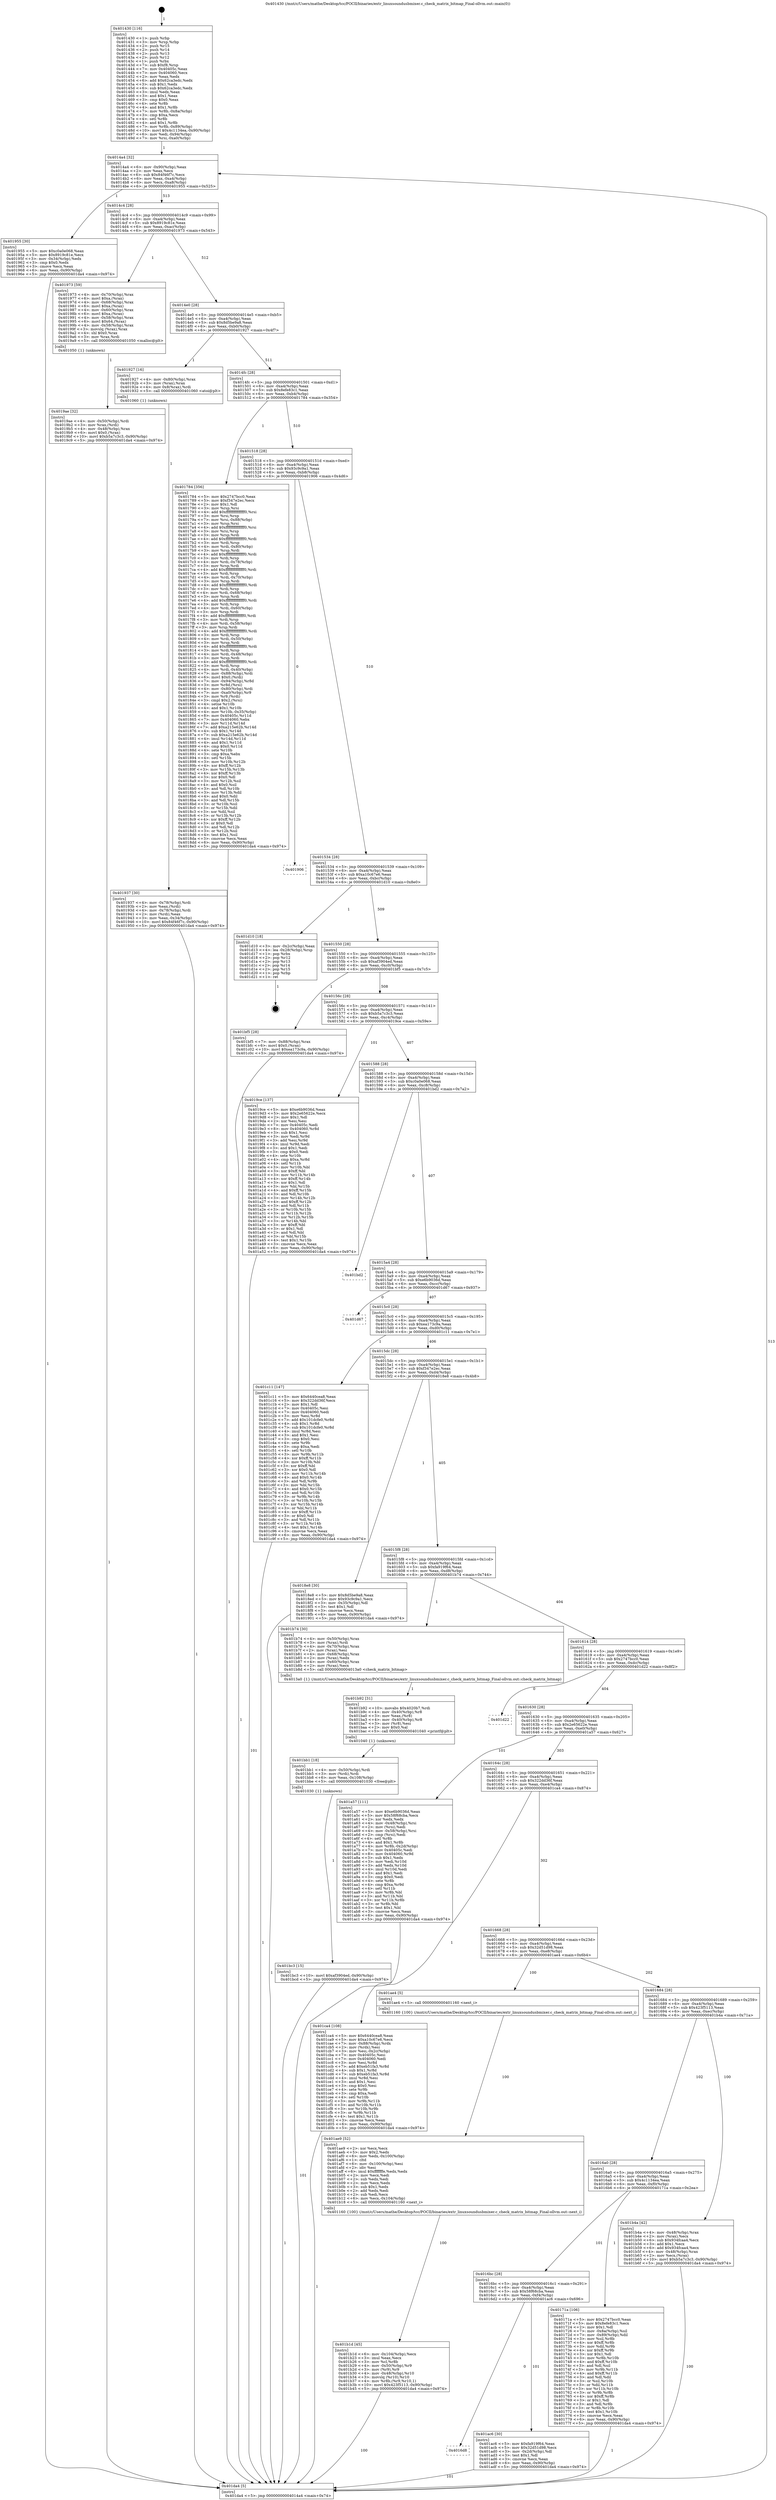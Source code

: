 digraph "0x401430" {
  label = "0x401430 (/mnt/c/Users/mathe/Desktop/tcc/POCII/binaries/extr_linuxsoundusbmixer.c_check_matrix_bitmap_Final-ollvm.out::main(0))"
  labelloc = "t"
  node[shape=record]

  Entry [label="",width=0.3,height=0.3,shape=circle,fillcolor=black,style=filled]
  "0x4014a4" [label="{
     0x4014a4 [32]\l
     | [instrs]\l
     &nbsp;&nbsp;0x4014a4 \<+6\>: mov -0x90(%rbp),%eax\l
     &nbsp;&nbsp;0x4014aa \<+2\>: mov %eax,%ecx\l
     &nbsp;&nbsp;0x4014ac \<+6\>: sub $0x84f46f7c,%ecx\l
     &nbsp;&nbsp;0x4014b2 \<+6\>: mov %eax,-0xa4(%rbp)\l
     &nbsp;&nbsp;0x4014b8 \<+6\>: mov %ecx,-0xa8(%rbp)\l
     &nbsp;&nbsp;0x4014be \<+6\>: je 0000000000401955 \<main+0x525\>\l
  }"]
  "0x401955" [label="{
     0x401955 [30]\l
     | [instrs]\l
     &nbsp;&nbsp;0x401955 \<+5\>: mov $0xc0a0e068,%eax\l
     &nbsp;&nbsp;0x40195a \<+5\>: mov $0x8919c81e,%ecx\l
     &nbsp;&nbsp;0x40195f \<+3\>: mov -0x34(%rbp),%edx\l
     &nbsp;&nbsp;0x401962 \<+3\>: cmp $0x0,%edx\l
     &nbsp;&nbsp;0x401965 \<+3\>: cmove %ecx,%eax\l
     &nbsp;&nbsp;0x401968 \<+6\>: mov %eax,-0x90(%rbp)\l
     &nbsp;&nbsp;0x40196e \<+5\>: jmp 0000000000401da4 \<main+0x974\>\l
  }"]
  "0x4014c4" [label="{
     0x4014c4 [28]\l
     | [instrs]\l
     &nbsp;&nbsp;0x4014c4 \<+5\>: jmp 00000000004014c9 \<main+0x99\>\l
     &nbsp;&nbsp;0x4014c9 \<+6\>: mov -0xa4(%rbp),%eax\l
     &nbsp;&nbsp;0x4014cf \<+5\>: sub $0x8919c81e,%eax\l
     &nbsp;&nbsp;0x4014d4 \<+6\>: mov %eax,-0xac(%rbp)\l
     &nbsp;&nbsp;0x4014da \<+6\>: je 0000000000401973 \<main+0x543\>\l
  }"]
  Exit [label="",width=0.3,height=0.3,shape=circle,fillcolor=black,style=filled,peripheries=2]
  "0x401973" [label="{
     0x401973 [59]\l
     | [instrs]\l
     &nbsp;&nbsp;0x401973 \<+4\>: mov -0x70(%rbp),%rax\l
     &nbsp;&nbsp;0x401977 \<+6\>: movl $0xa,(%rax)\l
     &nbsp;&nbsp;0x40197d \<+4\>: mov -0x68(%rbp),%rax\l
     &nbsp;&nbsp;0x401981 \<+6\>: movl $0xa,(%rax)\l
     &nbsp;&nbsp;0x401987 \<+4\>: mov -0x60(%rbp),%rax\l
     &nbsp;&nbsp;0x40198b \<+6\>: movl $0xa,(%rax)\l
     &nbsp;&nbsp;0x401991 \<+4\>: mov -0x58(%rbp),%rax\l
     &nbsp;&nbsp;0x401995 \<+6\>: movl $0x64,(%rax)\l
     &nbsp;&nbsp;0x40199b \<+4\>: mov -0x58(%rbp),%rax\l
     &nbsp;&nbsp;0x40199f \<+3\>: movslq (%rax),%rax\l
     &nbsp;&nbsp;0x4019a2 \<+4\>: shl $0x0,%rax\l
     &nbsp;&nbsp;0x4019a6 \<+3\>: mov %rax,%rdi\l
     &nbsp;&nbsp;0x4019a9 \<+5\>: call 0000000000401050 \<malloc@plt\>\l
     | [calls]\l
     &nbsp;&nbsp;0x401050 \{1\} (unknown)\l
  }"]
  "0x4014e0" [label="{
     0x4014e0 [28]\l
     | [instrs]\l
     &nbsp;&nbsp;0x4014e0 \<+5\>: jmp 00000000004014e5 \<main+0xb5\>\l
     &nbsp;&nbsp;0x4014e5 \<+6\>: mov -0xa4(%rbp),%eax\l
     &nbsp;&nbsp;0x4014eb \<+5\>: sub $0x8d5be9a8,%eax\l
     &nbsp;&nbsp;0x4014f0 \<+6\>: mov %eax,-0xb0(%rbp)\l
     &nbsp;&nbsp;0x4014f6 \<+6\>: je 0000000000401927 \<main+0x4f7\>\l
  }"]
  "0x401bc3" [label="{
     0x401bc3 [15]\l
     | [instrs]\l
     &nbsp;&nbsp;0x401bc3 \<+10\>: movl $0xaf3904ed,-0x90(%rbp)\l
     &nbsp;&nbsp;0x401bcd \<+5\>: jmp 0000000000401da4 \<main+0x974\>\l
  }"]
  "0x401927" [label="{
     0x401927 [16]\l
     | [instrs]\l
     &nbsp;&nbsp;0x401927 \<+4\>: mov -0x80(%rbp),%rax\l
     &nbsp;&nbsp;0x40192b \<+3\>: mov (%rax),%rax\l
     &nbsp;&nbsp;0x40192e \<+4\>: mov 0x8(%rax),%rdi\l
     &nbsp;&nbsp;0x401932 \<+5\>: call 0000000000401060 \<atoi@plt\>\l
     | [calls]\l
     &nbsp;&nbsp;0x401060 \{1\} (unknown)\l
  }"]
  "0x4014fc" [label="{
     0x4014fc [28]\l
     | [instrs]\l
     &nbsp;&nbsp;0x4014fc \<+5\>: jmp 0000000000401501 \<main+0xd1\>\l
     &nbsp;&nbsp;0x401501 \<+6\>: mov -0xa4(%rbp),%eax\l
     &nbsp;&nbsp;0x401507 \<+5\>: sub $0x8efe83c1,%eax\l
     &nbsp;&nbsp;0x40150c \<+6\>: mov %eax,-0xb4(%rbp)\l
     &nbsp;&nbsp;0x401512 \<+6\>: je 0000000000401784 \<main+0x354\>\l
  }"]
  "0x401bb1" [label="{
     0x401bb1 [18]\l
     | [instrs]\l
     &nbsp;&nbsp;0x401bb1 \<+4\>: mov -0x50(%rbp),%rdi\l
     &nbsp;&nbsp;0x401bb5 \<+3\>: mov (%rdi),%rdi\l
     &nbsp;&nbsp;0x401bb8 \<+6\>: mov %eax,-0x108(%rbp)\l
     &nbsp;&nbsp;0x401bbe \<+5\>: call 0000000000401030 \<free@plt\>\l
     | [calls]\l
     &nbsp;&nbsp;0x401030 \{1\} (unknown)\l
  }"]
  "0x401784" [label="{
     0x401784 [356]\l
     | [instrs]\l
     &nbsp;&nbsp;0x401784 \<+5\>: mov $0x2747bcc0,%eax\l
     &nbsp;&nbsp;0x401789 \<+5\>: mov $0xf347e2ec,%ecx\l
     &nbsp;&nbsp;0x40178e \<+2\>: mov $0x1,%dl\l
     &nbsp;&nbsp;0x401790 \<+3\>: mov %rsp,%rsi\l
     &nbsp;&nbsp;0x401793 \<+4\>: add $0xfffffffffffffff0,%rsi\l
     &nbsp;&nbsp;0x401797 \<+3\>: mov %rsi,%rsp\l
     &nbsp;&nbsp;0x40179a \<+7\>: mov %rsi,-0x88(%rbp)\l
     &nbsp;&nbsp;0x4017a1 \<+3\>: mov %rsp,%rsi\l
     &nbsp;&nbsp;0x4017a4 \<+4\>: add $0xfffffffffffffff0,%rsi\l
     &nbsp;&nbsp;0x4017a8 \<+3\>: mov %rsi,%rsp\l
     &nbsp;&nbsp;0x4017ab \<+3\>: mov %rsp,%rdi\l
     &nbsp;&nbsp;0x4017ae \<+4\>: add $0xfffffffffffffff0,%rdi\l
     &nbsp;&nbsp;0x4017b2 \<+3\>: mov %rdi,%rsp\l
     &nbsp;&nbsp;0x4017b5 \<+4\>: mov %rdi,-0x80(%rbp)\l
     &nbsp;&nbsp;0x4017b9 \<+3\>: mov %rsp,%rdi\l
     &nbsp;&nbsp;0x4017bc \<+4\>: add $0xfffffffffffffff0,%rdi\l
     &nbsp;&nbsp;0x4017c0 \<+3\>: mov %rdi,%rsp\l
     &nbsp;&nbsp;0x4017c3 \<+4\>: mov %rdi,-0x78(%rbp)\l
     &nbsp;&nbsp;0x4017c7 \<+3\>: mov %rsp,%rdi\l
     &nbsp;&nbsp;0x4017ca \<+4\>: add $0xfffffffffffffff0,%rdi\l
     &nbsp;&nbsp;0x4017ce \<+3\>: mov %rdi,%rsp\l
     &nbsp;&nbsp;0x4017d1 \<+4\>: mov %rdi,-0x70(%rbp)\l
     &nbsp;&nbsp;0x4017d5 \<+3\>: mov %rsp,%rdi\l
     &nbsp;&nbsp;0x4017d8 \<+4\>: add $0xfffffffffffffff0,%rdi\l
     &nbsp;&nbsp;0x4017dc \<+3\>: mov %rdi,%rsp\l
     &nbsp;&nbsp;0x4017df \<+4\>: mov %rdi,-0x68(%rbp)\l
     &nbsp;&nbsp;0x4017e3 \<+3\>: mov %rsp,%rdi\l
     &nbsp;&nbsp;0x4017e6 \<+4\>: add $0xfffffffffffffff0,%rdi\l
     &nbsp;&nbsp;0x4017ea \<+3\>: mov %rdi,%rsp\l
     &nbsp;&nbsp;0x4017ed \<+4\>: mov %rdi,-0x60(%rbp)\l
     &nbsp;&nbsp;0x4017f1 \<+3\>: mov %rsp,%rdi\l
     &nbsp;&nbsp;0x4017f4 \<+4\>: add $0xfffffffffffffff0,%rdi\l
     &nbsp;&nbsp;0x4017f8 \<+3\>: mov %rdi,%rsp\l
     &nbsp;&nbsp;0x4017fb \<+4\>: mov %rdi,-0x58(%rbp)\l
     &nbsp;&nbsp;0x4017ff \<+3\>: mov %rsp,%rdi\l
     &nbsp;&nbsp;0x401802 \<+4\>: add $0xfffffffffffffff0,%rdi\l
     &nbsp;&nbsp;0x401806 \<+3\>: mov %rdi,%rsp\l
     &nbsp;&nbsp;0x401809 \<+4\>: mov %rdi,-0x50(%rbp)\l
     &nbsp;&nbsp;0x40180d \<+3\>: mov %rsp,%rdi\l
     &nbsp;&nbsp;0x401810 \<+4\>: add $0xfffffffffffffff0,%rdi\l
     &nbsp;&nbsp;0x401814 \<+3\>: mov %rdi,%rsp\l
     &nbsp;&nbsp;0x401817 \<+4\>: mov %rdi,-0x48(%rbp)\l
     &nbsp;&nbsp;0x40181b \<+3\>: mov %rsp,%rdi\l
     &nbsp;&nbsp;0x40181e \<+4\>: add $0xfffffffffffffff0,%rdi\l
     &nbsp;&nbsp;0x401822 \<+3\>: mov %rdi,%rsp\l
     &nbsp;&nbsp;0x401825 \<+4\>: mov %rdi,-0x40(%rbp)\l
     &nbsp;&nbsp;0x401829 \<+7\>: mov -0x88(%rbp),%rdi\l
     &nbsp;&nbsp;0x401830 \<+6\>: movl $0x0,(%rdi)\l
     &nbsp;&nbsp;0x401836 \<+7\>: mov -0x94(%rbp),%r8d\l
     &nbsp;&nbsp;0x40183d \<+3\>: mov %r8d,(%rsi)\l
     &nbsp;&nbsp;0x401840 \<+4\>: mov -0x80(%rbp),%rdi\l
     &nbsp;&nbsp;0x401844 \<+7\>: mov -0xa0(%rbp),%r9\l
     &nbsp;&nbsp;0x40184b \<+3\>: mov %r9,(%rdi)\l
     &nbsp;&nbsp;0x40184e \<+3\>: cmpl $0x2,(%rsi)\l
     &nbsp;&nbsp;0x401851 \<+4\>: setne %r10b\l
     &nbsp;&nbsp;0x401855 \<+4\>: and $0x1,%r10b\l
     &nbsp;&nbsp;0x401859 \<+4\>: mov %r10b,-0x35(%rbp)\l
     &nbsp;&nbsp;0x40185d \<+8\>: mov 0x40405c,%r11d\l
     &nbsp;&nbsp;0x401865 \<+7\>: mov 0x404060,%ebx\l
     &nbsp;&nbsp;0x40186c \<+3\>: mov %r11d,%r14d\l
     &nbsp;&nbsp;0x40186f \<+7\>: add $0xa215e62b,%r14d\l
     &nbsp;&nbsp;0x401876 \<+4\>: sub $0x1,%r14d\l
     &nbsp;&nbsp;0x40187a \<+7\>: sub $0xa215e62b,%r14d\l
     &nbsp;&nbsp;0x401881 \<+4\>: imul %r14d,%r11d\l
     &nbsp;&nbsp;0x401885 \<+4\>: and $0x1,%r11d\l
     &nbsp;&nbsp;0x401889 \<+4\>: cmp $0x0,%r11d\l
     &nbsp;&nbsp;0x40188d \<+4\>: sete %r10b\l
     &nbsp;&nbsp;0x401891 \<+3\>: cmp $0xa,%ebx\l
     &nbsp;&nbsp;0x401894 \<+4\>: setl %r15b\l
     &nbsp;&nbsp;0x401898 \<+3\>: mov %r10b,%r12b\l
     &nbsp;&nbsp;0x40189b \<+4\>: xor $0xff,%r12b\l
     &nbsp;&nbsp;0x40189f \<+3\>: mov %r15b,%r13b\l
     &nbsp;&nbsp;0x4018a2 \<+4\>: xor $0xff,%r13b\l
     &nbsp;&nbsp;0x4018a6 \<+3\>: xor $0x0,%dl\l
     &nbsp;&nbsp;0x4018a9 \<+3\>: mov %r12b,%sil\l
     &nbsp;&nbsp;0x4018ac \<+4\>: and $0x0,%sil\l
     &nbsp;&nbsp;0x4018b0 \<+3\>: and %dl,%r10b\l
     &nbsp;&nbsp;0x4018b3 \<+3\>: mov %r13b,%dil\l
     &nbsp;&nbsp;0x4018b6 \<+4\>: and $0x0,%dil\l
     &nbsp;&nbsp;0x4018ba \<+3\>: and %dl,%r15b\l
     &nbsp;&nbsp;0x4018bd \<+3\>: or %r10b,%sil\l
     &nbsp;&nbsp;0x4018c0 \<+3\>: or %r15b,%dil\l
     &nbsp;&nbsp;0x4018c3 \<+3\>: xor %dil,%sil\l
     &nbsp;&nbsp;0x4018c6 \<+3\>: or %r13b,%r12b\l
     &nbsp;&nbsp;0x4018c9 \<+4\>: xor $0xff,%r12b\l
     &nbsp;&nbsp;0x4018cd \<+3\>: or $0x0,%dl\l
     &nbsp;&nbsp;0x4018d0 \<+3\>: and %dl,%r12b\l
     &nbsp;&nbsp;0x4018d3 \<+3\>: or %r12b,%sil\l
     &nbsp;&nbsp;0x4018d6 \<+4\>: test $0x1,%sil\l
     &nbsp;&nbsp;0x4018da \<+3\>: cmovne %ecx,%eax\l
     &nbsp;&nbsp;0x4018dd \<+6\>: mov %eax,-0x90(%rbp)\l
     &nbsp;&nbsp;0x4018e3 \<+5\>: jmp 0000000000401da4 \<main+0x974\>\l
  }"]
  "0x401518" [label="{
     0x401518 [28]\l
     | [instrs]\l
     &nbsp;&nbsp;0x401518 \<+5\>: jmp 000000000040151d \<main+0xed\>\l
     &nbsp;&nbsp;0x40151d \<+6\>: mov -0xa4(%rbp),%eax\l
     &nbsp;&nbsp;0x401523 \<+5\>: sub $0x93c9c9a1,%eax\l
     &nbsp;&nbsp;0x401528 \<+6\>: mov %eax,-0xb8(%rbp)\l
     &nbsp;&nbsp;0x40152e \<+6\>: je 0000000000401906 \<main+0x4d6\>\l
  }"]
  "0x401b92" [label="{
     0x401b92 [31]\l
     | [instrs]\l
     &nbsp;&nbsp;0x401b92 \<+10\>: movabs $0x4020b7,%rdi\l
     &nbsp;&nbsp;0x401b9c \<+4\>: mov -0x40(%rbp),%r8\l
     &nbsp;&nbsp;0x401ba0 \<+3\>: mov %eax,(%r8)\l
     &nbsp;&nbsp;0x401ba3 \<+4\>: mov -0x40(%rbp),%r8\l
     &nbsp;&nbsp;0x401ba7 \<+3\>: mov (%r8),%esi\l
     &nbsp;&nbsp;0x401baa \<+2\>: mov $0x0,%al\l
     &nbsp;&nbsp;0x401bac \<+5\>: call 0000000000401040 \<printf@plt\>\l
     | [calls]\l
     &nbsp;&nbsp;0x401040 \{1\} (unknown)\l
  }"]
  "0x401906" [label="{
     0x401906\l
  }", style=dashed]
  "0x401534" [label="{
     0x401534 [28]\l
     | [instrs]\l
     &nbsp;&nbsp;0x401534 \<+5\>: jmp 0000000000401539 \<main+0x109\>\l
     &nbsp;&nbsp;0x401539 \<+6\>: mov -0xa4(%rbp),%eax\l
     &nbsp;&nbsp;0x40153f \<+5\>: sub $0xa10c67e6,%eax\l
     &nbsp;&nbsp;0x401544 \<+6\>: mov %eax,-0xbc(%rbp)\l
     &nbsp;&nbsp;0x40154a \<+6\>: je 0000000000401d10 \<main+0x8e0\>\l
  }"]
  "0x401b1d" [label="{
     0x401b1d [45]\l
     | [instrs]\l
     &nbsp;&nbsp;0x401b1d \<+6\>: mov -0x104(%rbp),%ecx\l
     &nbsp;&nbsp;0x401b23 \<+3\>: imul %eax,%ecx\l
     &nbsp;&nbsp;0x401b26 \<+3\>: mov %cl,%r8b\l
     &nbsp;&nbsp;0x401b29 \<+4\>: mov -0x50(%rbp),%r9\l
     &nbsp;&nbsp;0x401b2d \<+3\>: mov (%r9),%r9\l
     &nbsp;&nbsp;0x401b30 \<+4\>: mov -0x48(%rbp),%r10\l
     &nbsp;&nbsp;0x401b34 \<+3\>: movslq (%r10),%r10\l
     &nbsp;&nbsp;0x401b37 \<+4\>: mov %r8b,(%r9,%r10,1)\l
     &nbsp;&nbsp;0x401b3b \<+10\>: movl $0x423f5113,-0x90(%rbp)\l
     &nbsp;&nbsp;0x401b45 \<+5\>: jmp 0000000000401da4 \<main+0x974\>\l
  }"]
  "0x401d10" [label="{
     0x401d10 [18]\l
     | [instrs]\l
     &nbsp;&nbsp;0x401d10 \<+3\>: mov -0x2c(%rbp),%eax\l
     &nbsp;&nbsp;0x401d13 \<+4\>: lea -0x28(%rbp),%rsp\l
     &nbsp;&nbsp;0x401d17 \<+1\>: pop %rbx\l
     &nbsp;&nbsp;0x401d18 \<+2\>: pop %r12\l
     &nbsp;&nbsp;0x401d1a \<+2\>: pop %r13\l
     &nbsp;&nbsp;0x401d1c \<+2\>: pop %r14\l
     &nbsp;&nbsp;0x401d1e \<+2\>: pop %r15\l
     &nbsp;&nbsp;0x401d20 \<+1\>: pop %rbp\l
     &nbsp;&nbsp;0x401d21 \<+1\>: ret\l
  }"]
  "0x401550" [label="{
     0x401550 [28]\l
     | [instrs]\l
     &nbsp;&nbsp;0x401550 \<+5\>: jmp 0000000000401555 \<main+0x125\>\l
     &nbsp;&nbsp;0x401555 \<+6\>: mov -0xa4(%rbp),%eax\l
     &nbsp;&nbsp;0x40155b \<+5\>: sub $0xaf3904ed,%eax\l
     &nbsp;&nbsp;0x401560 \<+6\>: mov %eax,-0xc0(%rbp)\l
     &nbsp;&nbsp;0x401566 \<+6\>: je 0000000000401bf5 \<main+0x7c5\>\l
  }"]
  "0x401ae9" [label="{
     0x401ae9 [52]\l
     | [instrs]\l
     &nbsp;&nbsp;0x401ae9 \<+2\>: xor %ecx,%ecx\l
     &nbsp;&nbsp;0x401aeb \<+5\>: mov $0x2,%edx\l
     &nbsp;&nbsp;0x401af0 \<+6\>: mov %edx,-0x100(%rbp)\l
     &nbsp;&nbsp;0x401af6 \<+1\>: cltd\l
     &nbsp;&nbsp;0x401af7 \<+6\>: mov -0x100(%rbp),%esi\l
     &nbsp;&nbsp;0x401afd \<+2\>: idiv %esi\l
     &nbsp;&nbsp;0x401aff \<+6\>: imul $0xfffffffe,%edx,%edx\l
     &nbsp;&nbsp;0x401b05 \<+2\>: mov %ecx,%edi\l
     &nbsp;&nbsp;0x401b07 \<+2\>: sub %edx,%edi\l
     &nbsp;&nbsp;0x401b09 \<+2\>: mov %ecx,%edx\l
     &nbsp;&nbsp;0x401b0b \<+3\>: sub $0x1,%edx\l
     &nbsp;&nbsp;0x401b0e \<+2\>: add %edx,%edi\l
     &nbsp;&nbsp;0x401b10 \<+2\>: sub %edi,%ecx\l
     &nbsp;&nbsp;0x401b12 \<+6\>: mov %ecx,-0x104(%rbp)\l
     &nbsp;&nbsp;0x401b18 \<+5\>: call 0000000000401160 \<next_i\>\l
     | [calls]\l
     &nbsp;&nbsp;0x401160 \{100\} (/mnt/c/Users/mathe/Desktop/tcc/POCII/binaries/extr_linuxsoundusbmixer.c_check_matrix_bitmap_Final-ollvm.out::next_i)\l
  }"]
  "0x401bf5" [label="{
     0x401bf5 [28]\l
     | [instrs]\l
     &nbsp;&nbsp;0x401bf5 \<+7\>: mov -0x88(%rbp),%rax\l
     &nbsp;&nbsp;0x401bfc \<+6\>: movl $0x0,(%rax)\l
     &nbsp;&nbsp;0x401c02 \<+10\>: movl $0xea173c9a,-0x90(%rbp)\l
     &nbsp;&nbsp;0x401c0c \<+5\>: jmp 0000000000401da4 \<main+0x974\>\l
  }"]
  "0x40156c" [label="{
     0x40156c [28]\l
     | [instrs]\l
     &nbsp;&nbsp;0x40156c \<+5\>: jmp 0000000000401571 \<main+0x141\>\l
     &nbsp;&nbsp;0x401571 \<+6\>: mov -0xa4(%rbp),%eax\l
     &nbsp;&nbsp;0x401577 \<+5\>: sub $0xb5a7c3c3,%eax\l
     &nbsp;&nbsp;0x40157c \<+6\>: mov %eax,-0xc4(%rbp)\l
     &nbsp;&nbsp;0x401582 \<+6\>: je 00000000004019ce \<main+0x59e\>\l
  }"]
  "0x4016d8" [label="{
     0x4016d8\l
  }", style=dashed]
  "0x4019ce" [label="{
     0x4019ce [137]\l
     | [instrs]\l
     &nbsp;&nbsp;0x4019ce \<+5\>: mov $0xe6b9036d,%eax\l
     &nbsp;&nbsp;0x4019d3 \<+5\>: mov $0x2e65622e,%ecx\l
     &nbsp;&nbsp;0x4019d8 \<+2\>: mov $0x1,%dl\l
     &nbsp;&nbsp;0x4019da \<+2\>: xor %esi,%esi\l
     &nbsp;&nbsp;0x4019dc \<+7\>: mov 0x40405c,%edi\l
     &nbsp;&nbsp;0x4019e3 \<+8\>: mov 0x404060,%r8d\l
     &nbsp;&nbsp;0x4019eb \<+3\>: sub $0x1,%esi\l
     &nbsp;&nbsp;0x4019ee \<+3\>: mov %edi,%r9d\l
     &nbsp;&nbsp;0x4019f1 \<+3\>: add %esi,%r9d\l
     &nbsp;&nbsp;0x4019f4 \<+4\>: imul %r9d,%edi\l
     &nbsp;&nbsp;0x4019f8 \<+3\>: and $0x1,%edi\l
     &nbsp;&nbsp;0x4019fb \<+3\>: cmp $0x0,%edi\l
     &nbsp;&nbsp;0x4019fe \<+4\>: sete %r10b\l
     &nbsp;&nbsp;0x401a02 \<+4\>: cmp $0xa,%r8d\l
     &nbsp;&nbsp;0x401a06 \<+4\>: setl %r11b\l
     &nbsp;&nbsp;0x401a0a \<+3\>: mov %r10b,%bl\l
     &nbsp;&nbsp;0x401a0d \<+3\>: xor $0xff,%bl\l
     &nbsp;&nbsp;0x401a10 \<+3\>: mov %r11b,%r14b\l
     &nbsp;&nbsp;0x401a13 \<+4\>: xor $0xff,%r14b\l
     &nbsp;&nbsp;0x401a17 \<+3\>: xor $0x1,%dl\l
     &nbsp;&nbsp;0x401a1a \<+3\>: mov %bl,%r15b\l
     &nbsp;&nbsp;0x401a1d \<+4\>: and $0xff,%r15b\l
     &nbsp;&nbsp;0x401a21 \<+3\>: and %dl,%r10b\l
     &nbsp;&nbsp;0x401a24 \<+3\>: mov %r14b,%r12b\l
     &nbsp;&nbsp;0x401a27 \<+4\>: and $0xff,%r12b\l
     &nbsp;&nbsp;0x401a2b \<+3\>: and %dl,%r11b\l
     &nbsp;&nbsp;0x401a2e \<+3\>: or %r10b,%r15b\l
     &nbsp;&nbsp;0x401a31 \<+3\>: or %r11b,%r12b\l
     &nbsp;&nbsp;0x401a34 \<+3\>: xor %r12b,%r15b\l
     &nbsp;&nbsp;0x401a37 \<+3\>: or %r14b,%bl\l
     &nbsp;&nbsp;0x401a3a \<+3\>: xor $0xff,%bl\l
     &nbsp;&nbsp;0x401a3d \<+3\>: or $0x1,%dl\l
     &nbsp;&nbsp;0x401a40 \<+2\>: and %dl,%bl\l
     &nbsp;&nbsp;0x401a42 \<+3\>: or %bl,%r15b\l
     &nbsp;&nbsp;0x401a45 \<+4\>: test $0x1,%r15b\l
     &nbsp;&nbsp;0x401a49 \<+3\>: cmovne %ecx,%eax\l
     &nbsp;&nbsp;0x401a4c \<+6\>: mov %eax,-0x90(%rbp)\l
     &nbsp;&nbsp;0x401a52 \<+5\>: jmp 0000000000401da4 \<main+0x974\>\l
  }"]
  "0x401588" [label="{
     0x401588 [28]\l
     | [instrs]\l
     &nbsp;&nbsp;0x401588 \<+5\>: jmp 000000000040158d \<main+0x15d\>\l
     &nbsp;&nbsp;0x40158d \<+6\>: mov -0xa4(%rbp),%eax\l
     &nbsp;&nbsp;0x401593 \<+5\>: sub $0xc0a0e068,%eax\l
     &nbsp;&nbsp;0x401598 \<+6\>: mov %eax,-0xc8(%rbp)\l
     &nbsp;&nbsp;0x40159e \<+6\>: je 0000000000401bd2 \<main+0x7a2\>\l
  }"]
  "0x401ac6" [label="{
     0x401ac6 [30]\l
     | [instrs]\l
     &nbsp;&nbsp;0x401ac6 \<+5\>: mov $0xfa919f64,%eax\l
     &nbsp;&nbsp;0x401acb \<+5\>: mov $0x32d51d98,%ecx\l
     &nbsp;&nbsp;0x401ad0 \<+3\>: mov -0x2d(%rbp),%dl\l
     &nbsp;&nbsp;0x401ad3 \<+3\>: test $0x1,%dl\l
     &nbsp;&nbsp;0x401ad6 \<+3\>: cmovne %ecx,%eax\l
     &nbsp;&nbsp;0x401ad9 \<+6\>: mov %eax,-0x90(%rbp)\l
     &nbsp;&nbsp;0x401adf \<+5\>: jmp 0000000000401da4 \<main+0x974\>\l
  }"]
  "0x401bd2" [label="{
     0x401bd2\l
  }", style=dashed]
  "0x4015a4" [label="{
     0x4015a4 [28]\l
     | [instrs]\l
     &nbsp;&nbsp;0x4015a4 \<+5\>: jmp 00000000004015a9 \<main+0x179\>\l
     &nbsp;&nbsp;0x4015a9 \<+6\>: mov -0xa4(%rbp),%eax\l
     &nbsp;&nbsp;0x4015af \<+5\>: sub $0xe6b9036d,%eax\l
     &nbsp;&nbsp;0x4015b4 \<+6\>: mov %eax,-0xcc(%rbp)\l
     &nbsp;&nbsp;0x4015ba \<+6\>: je 0000000000401d67 \<main+0x937\>\l
  }"]
  "0x4019ae" [label="{
     0x4019ae [32]\l
     | [instrs]\l
     &nbsp;&nbsp;0x4019ae \<+4\>: mov -0x50(%rbp),%rdi\l
     &nbsp;&nbsp;0x4019b2 \<+3\>: mov %rax,(%rdi)\l
     &nbsp;&nbsp;0x4019b5 \<+4\>: mov -0x48(%rbp),%rax\l
     &nbsp;&nbsp;0x4019b9 \<+6\>: movl $0x0,(%rax)\l
     &nbsp;&nbsp;0x4019bf \<+10\>: movl $0xb5a7c3c3,-0x90(%rbp)\l
     &nbsp;&nbsp;0x4019c9 \<+5\>: jmp 0000000000401da4 \<main+0x974\>\l
  }"]
  "0x401d67" [label="{
     0x401d67\l
  }", style=dashed]
  "0x4015c0" [label="{
     0x4015c0 [28]\l
     | [instrs]\l
     &nbsp;&nbsp;0x4015c0 \<+5\>: jmp 00000000004015c5 \<main+0x195\>\l
     &nbsp;&nbsp;0x4015c5 \<+6\>: mov -0xa4(%rbp),%eax\l
     &nbsp;&nbsp;0x4015cb \<+5\>: sub $0xea173c9a,%eax\l
     &nbsp;&nbsp;0x4015d0 \<+6\>: mov %eax,-0xd0(%rbp)\l
     &nbsp;&nbsp;0x4015d6 \<+6\>: je 0000000000401c11 \<main+0x7e1\>\l
  }"]
  "0x401937" [label="{
     0x401937 [30]\l
     | [instrs]\l
     &nbsp;&nbsp;0x401937 \<+4\>: mov -0x78(%rbp),%rdi\l
     &nbsp;&nbsp;0x40193b \<+2\>: mov %eax,(%rdi)\l
     &nbsp;&nbsp;0x40193d \<+4\>: mov -0x78(%rbp),%rdi\l
     &nbsp;&nbsp;0x401941 \<+2\>: mov (%rdi),%eax\l
     &nbsp;&nbsp;0x401943 \<+3\>: mov %eax,-0x34(%rbp)\l
     &nbsp;&nbsp;0x401946 \<+10\>: movl $0x84f46f7c,-0x90(%rbp)\l
     &nbsp;&nbsp;0x401950 \<+5\>: jmp 0000000000401da4 \<main+0x974\>\l
  }"]
  "0x401c11" [label="{
     0x401c11 [147]\l
     | [instrs]\l
     &nbsp;&nbsp;0x401c11 \<+5\>: mov $0x6440cea8,%eax\l
     &nbsp;&nbsp;0x401c16 \<+5\>: mov $0x322dd36f,%ecx\l
     &nbsp;&nbsp;0x401c1b \<+2\>: mov $0x1,%dl\l
     &nbsp;&nbsp;0x401c1d \<+7\>: mov 0x40405c,%esi\l
     &nbsp;&nbsp;0x401c24 \<+7\>: mov 0x404060,%edi\l
     &nbsp;&nbsp;0x401c2b \<+3\>: mov %esi,%r8d\l
     &nbsp;&nbsp;0x401c2e \<+7\>: add $0x101dcfe0,%r8d\l
     &nbsp;&nbsp;0x401c35 \<+4\>: sub $0x1,%r8d\l
     &nbsp;&nbsp;0x401c39 \<+7\>: sub $0x101dcfe0,%r8d\l
     &nbsp;&nbsp;0x401c40 \<+4\>: imul %r8d,%esi\l
     &nbsp;&nbsp;0x401c44 \<+3\>: and $0x1,%esi\l
     &nbsp;&nbsp;0x401c47 \<+3\>: cmp $0x0,%esi\l
     &nbsp;&nbsp;0x401c4a \<+4\>: sete %r9b\l
     &nbsp;&nbsp;0x401c4e \<+3\>: cmp $0xa,%edi\l
     &nbsp;&nbsp;0x401c51 \<+4\>: setl %r10b\l
     &nbsp;&nbsp;0x401c55 \<+3\>: mov %r9b,%r11b\l
     &nbsp;&nbsp;0x401c58 \<+4\>: xor $0xff,%r11b\l
     &nbsp;&nbsp;0x401c5c \<+3\>: mov %r10b,%bl\l
     &nbsp;&nbsp;0x401c5f \<+3\>: xor $0xff,%bl\l
     &nbsp;&nbsp;0x401c62 \<+3\>: xor $0x0,%dl\l
     &nbsp;&nbsp;0x401c65 \<+3\>: mov %r11b,%r14b\l
     &nbsp;&nbsp;0x401c68 \<+4\>: and $0x0,%r14b\l
     &nbsp;&nbsp;0x401c6c \<+3\>: and %dl,%r9b\l
     &nbsp;&nbsp;0x401c6f \<+3\>: mov %bl,%r15b\l
     &nbsp;&nbsp;0x401c72 \<+4\>: and $0x0,%r15b\l
     &nbsp;&nbsp;0x401c76 \<+3\>: and %dl,%r10b\l
     &nbsp;&nbsp;0x401c79 \<+3\>: or %r9b,%r14b\l
     &nbsp;&nbsp;0x401c7c \<+3\>: or %r10b,%r15b\l
     &nbsp;&nbsp;0x401c7f \<+3\>: xor %r15b,%r14b\l
     &nbsp;&nbsp;0x401c82 \<+3\>: or %bl,%r11b\l
     &nbsp;&nbsp;0x401c85 \<+4\>: xor $0xff,%r11b\l
     &nbsp;&nbsp;0x401c89 \<+3\>: or $0x0,%dl\l
     &nbsp;&nbsp;0x401c8c \<+3\>: and %dl,%r11b\l
     &nbsp;&nbsp;0x401c8f \<+3\>: or %r11b,%r14b\l
     &nbsp;&nbsp;0x401c92 \<+4\>: test $0x1,%r14b\l
     &nbsp;&nbsp;0x401c96 \<+3\>: cmovne %ecx,%eax\l
     &nbsp;&nbsp;0x401c99 \<+6\>: mov %eax,-0x90(%rbp)\l
     &nbsp;&nbsp;0x401c9f \<+5\>: jmp 0000000000401da4 \<main+0x974\>\l
  }"]
  "0x4015dc" [label="{
     0x4015dc [28]\l
     | [instrs]\l
     &nbsp;&nbsp;0x4015dc \<+5\>: jmp 00000000004015e1 \<main+0x1b1\>\l
     &nbsp;&nbsp;0x4015e1 \<+6\>: mov -0xa4(%rbp),%eax\l
     &nbsp;&nbsp;0x4015e7 \<+5\>: sub $0xf347e2ec,%eax\l
     &nbsp;&nbsp;0x4015ec \<+6\>: mov %eax,-0xd4(%rbp)\l
     &nbsp;&nbsp;0x4015f2 \<+6\>: je 00000000004018e8 \<main+0x4b8\>\l
  }"]
  "0x401430" [label="{
     0x401430 [116]\l
     | [instrs]\l
     &nbsp;&nbsp;0x401430 \<+1\>: push %rbp\l
     &nbsp;&nbsp;0x401431 \<+3\>: mov %rsp,%rbp\l
     &nbsp;&nbsp;0x401434 \<+2\>: push %r15\l
     &nbsp;&nbsp;0x401436 \<+2\>: push %r14\l
     &nbsp;&nbsp;0x401438 \<+2\>: push %r13\l
     &nbsp;&nbsp;0x40143a \<+2\>: push %r12\l
     &nbsp;&nbsp;0x40143c \<+1\>: push %rbx\l
     &nbsp;&nbsp;0x40143d \<+7\>: sub $0xf8,%rsp\l
     &nbsp;&nbsp;0x401444 \<+7\>: mov 0x40405c,%eax\l
     &nbsp;&nbsp;0x40144b \<+7\>: mov 0x404060,%ecx\l
     &nbsp;&nbsp;0x401452 \<+2\>: mov %eax,%edx\l
     &nbsp;&nbsp;0x401454 \<+6\>: add $0x62ca3edc,%edx\l
     &nbsp;&nbsp;0x40145a \<+3\>: sub $0x1,%edx\l
     &nbsp;&nbsp;0x40145d \<+6\>: sub $0x62ca3edc,%edx\l
     &nbsp;&nbsp;0x401463 \<+3\>: imul %edx,%eax\l
     &nbsp;&nbsp;0x401466 \<+3\>: and $0x1,%eax\l
     &nbsp;&nbsp;0x401469 \<+3\>: cmp $0x0,%eax\l
     &nbsp;&nbsp;0x40146c \<+4\>: sete %r8b\l
     &nbsp;&nbsp;0x401470 \<+4\>: and $0x1,%r8b\l
     &nbsp;&nbsp;0x401474 \<+7\>: mov %r8b,-0x8a(%rbp)\l
     &nbsp;&nbsp;0x40147b \<+3\>: cmp $0xa,%ecx\l
     &nbsp;&nbsp;0x40147e \<+4\>: setl %r8b\l
     &nbsp;&nbsp;0x401482 \<+4\>: and $0x1,%r8b\l
     &nbsp;&nbsp;0x401486 \<+7\>: mov %r8b,-0x89(%rbp)\l
     &nbsp;&nbsp;0x40148d \<+10\>: movl $0x4c1134ea,-0x90(%rbp)\l
     &nbsp;&nbsp;0x401497 \<+6\>: mov %edi,-0x94(%rbp)\l
     &nbsp;&nbsp;0x40149d \<+7\>: mov %rsi,-0xa0(%rbp)\l
  }"]
  "0x4018e8" [label="{
     0x4018e8 [30]\l
     | [instrs]\l
     &nbsp;&nbsp;0x4018e8 \<+5\>: mov $0x8d5be9a8,%eax\l
     &nbsp;&nbsp;0x4018ed \<+5\>: mov $0x93c9c9a1,%ecx\l
     &nbsp;&nbsp;0x4018f2 \<+3\>: mov -0x35(%rbp),%dl\l
     &nbsp;&nbsp;0x4018f5 \<+3\>: test $0x1,%dl\l
     &nbsp;&nbsp;0x4018f8 \<+3\>: cmovne %ecx,%eax\l
     &nbsp;&nbsp;0x4018fb \<+6\>: mov %eax,-0x90(%rbp)\l
     &nbsp;&nbsp;0x401901 \<+5\>: jmp 0000000000401da4 \<main+0x974\>\l
  }"]
  "0x4015f8" [label="{
     0x4015f8 [28]\l
     | [instrs]\l
     &nbsp;&nbsp;0x4015f8 \<+5\>: jmp 00000000004015fd \<main+0x1cd\>\l
     &nbsp;&nbsp;0x4015fd \<+6\>: mov -0xa4(%rbp),%eax\l
     &nbsp;&nbsp;0x401603 \<+5\>: sub $0xfa919f64,%eax\l
     &nbsp;&nbsp;0x401608 \<+6\>: mov %eax,-0xd8(%rbp)\l
     &nbsp;&nbsp;0x40160e \<+6\>: je 0000000000401b74 \<main+0x744\>\l
  }"]
  "0x401da4" [label="{
     0x401da4 [5]\l
     | [instrs]\l
     &nbsp;&nbsp;0x401da4 \<+5\>: jmp 00000000004014a4 \<main+0x74\>\l
  }"]
  "0x401b74" [label="{
     0x401b74 [30]\l
     | [instrs]\l
     &nbsp;&nbsp;0x401b74 \<+4\>: mov -0x50(%rbp),%rax\l
     &nbsp;&nbsp;0x401b78 \<+3\>: mov (%rax),%rdi\l
     &nbsp;&nbsp;0x401b7b \<+4\>: mov -0x70(%rbp),%rax\l
     &nbsp;&nbsp;0x401b7f \<+2\>: mov (%rax),%esi\l
     &nbsp;&nbsp;0x401b81 \<+4\>: mov -0x68(%rbp),%rax\l
     &nbsp;&nbsp;0x401b85 \<+2\>: mov (%rax),%edx\l
     &nbsp;&nbsp;0x401b87 \<+4\>: mov -0x60(%rbp),%rax\l
     &nbsp;&nbsp;0x401b8b \<+2\>: mov (%rax),%ecx\l
     &nbsp;&nbsp;0x401b8d \<+5\>: call 00000000004013a0 \<check_matrix_bitmap\>\l
     | [calls]\l
     &nbsp;&nbsp;0x4013a0 \{1\} (/mnt/c/Users/mathe/Desktop/tcc/POCII/binaries/extr_linuxsoundusbmixer.c_check_matrix_bitmap_Final-ollvm.out::check_matrix_bitmap)\l
  }"]
  "0x401614" [label="{
     0x401614 [28]\l
     | [instrs]\l
     &nbsp;&nbsp;0x401614 \<+5\>: jmp 0000000000401619 \<main+0x1e9\>\l
     &nbsp;&nbsp;0x401619 \<+6\>: mov -0xa4(%rbp),%eax\l
     &nbsp;&nbsp;0x40161f \<+5\>: sub $0x2747bcc0,%eax\l
     &nbsp;&nbsp;0x401624 \<+6\>: mov %eax,-0xdc(%rbp)\l
     &nbsp;&nbsp;0x40162a \<+6\>: je 0000000000401d22 \<main+0x8f2\>\l
  }"]
  "0x4016bc" [label="{
     0x4016bc [28]\l
     | [instrs]\l
     &nbsp;&nbsp;0x4016bc \<+5\>: jmp 00000000004016c1 \<main+0x291\>\l
     &nbsp;&nbsp;0x4016c1 \<+6\>: mov -0xa4(%rbp),%eax\l
     &nbsp;&nbsp;0x4016c7 \<+5\>: sub $0x58f68cba,%eax\l
     &nbsp;&nbsp;0x4016cc \<+6\>: mov %eax,-0xf4(%rbp)\l
     &nbsp;&nbsp;0x4016d2 \<+6\>: je 0000000000401ac6 \<main+0x696\>\l
  }"]
  "0x401d22" [label="{
     0x401d22\l
  }", style=dashed]
  "0x401630" [label="{
     0x401630 [28]\l
     | [instrs]\l
     &nbsp;&nbsp;0x401630 \<+5\>: jmp 0000000000401635 \<main+0x205\>\l
     &nbsp;&nbsp;0x401635 \<+6\>: mov -0xa4(%rbp),%eax\l
     &nbsp;&nbsp;0x40163b \<+5\>: sub $0x2e65622e,%eax\l
     &nbsp;&nbsp;0x401640 \<+6\>: mov %eax,-0xe0(%rbp)\l
     &nbsp;&nbsp;0x401646 \<+6\>: je 0000000000401a57 \<main+0x627\>\l
  }"]
  "0x40171a" [label="{
     0x40171a [106]\l
     | [instrs]\l
     &nbsp;&nbsp;0x40171a \<+5\>: mov $0x2747bcc0,%eax\l
     &nbsp;&nbsp;0x40171f \<+5\>: mov $0x8efe83c1,%ecx\l
     &nbsp;&nbsp;0x401724 \<+2\>: mov $0x1,%dl\l
     &nbsp;&nbsp;0x401726 \<+7\>: mov -0x8a(%rbp),%sil\l
     &nbsp;&nbsp;0x40172d \<+7\>: mov -0x89(%rbp),%dil\l
     &nbsp;&nbsp;0x401734 \<+3\>: mov %sil,%r8b\l
     &nbsp;&nbsp;0x401737 \<+4\>: xor $0xff,%r8b\l
     &nbsp;&nbsp;0x40173b \<+3\>: mov %dil,%r9b\l
     &nbsp;&nbsp;0x40173e \<+4\>: xor $0xff,%r9b\l
     &nbsp;&nbsp;0x401742 \<+3\>: xor $0x1,%dl\l
     &nbsp;&nbsp;0x401745 \<+3\>: mov %r8b,%r10b\l
     &nbsp;&nbsp;0x401748 \<+4\>: and $0xff,%r10b\l
     &nbsp;&nbsp;0x40174c \<+3\>: and %dl,%sil\l
     &nbsp;&nbsp;0x40174f \<+3\>: mov %r9b,%r11b\l
     &nbsp;&nbsp;0x401752 \<+4\>: and $0xff,%r11b\l
     &nbsp;&nbsp;0x401756 \<+3\>: and %dl,%dil\l
     &nbsp;&nbsp;0x401759 \<+3\>: or %sil,%r10b\l
     &nbsp;&nbsp;0x40175c \<+3\>: or %dil,%r11b\l
     &nbsp;&nbsp;0x40175f \<+3\>: xor %r11b,%r10b\l
     &nbsp;&nbsp;0x401762 \<+3\>: or %r9b,%r8b\l
     &nbsp;&nbsp;0x401765 \<+4\>: xor $0xff,%r8b\l
     &nbsp;&nbsp;0x401769 \<+3\>: or $0x1,%dl\l
     &nbsp;&nbsp;0x40176c \<+3\>: and %dl,%r8b\l
     &nbsp;&nbsp;0x40176f \<+3\>: or %r8b,%r10b\l
     &nbsp;&nbsp;0x401772 \<+4\>: test $0x1,%r10b\l
     &nbsp;&nbsp;0x401776 \<+3\>: cmovne %ecx,%eax\l
     &nbsp;&nbsp;0x401779 \<+6\>: mov %eax,-0x90(%rbp)\l
     &nbsp;&nbsp;0x40177f \<+5\>: jmp 0000000000401da4 \<main+0x974\>\l
  }"]
  "0x401a57" [label="{
     0x401a57 [111]\l
     | [instrs]\l
     &nbsp;&nbsp;0x401a57 \<+5\>: mov $0xe6b9036d,%eax\l
     &nbsp;&nbsp;0x401a5c \<+5\>: mov $0x58f68cba,%ecx\l
     &nbsp;&nbsp;0x401a61 \<+2\>: xor %edx,%edx\l
     &nbsp;&nbsp;0x401a63 \<+4\>: mov -0x48(%rbp),%rsi\l
     &nbsp;&nbsp;0x401a67 \<+2\>: mov (%rsi),%edi\l
     &nbsp;&nbsp;0x401a69 \<+4\>: mov -0x58(%rbp),%rsi\l
     &nbsp;&nbsp;0x401a6d \<+2\>: cmp (%rsi),%edi\l
     &nbsp;&nbsp;0x401a6f \<+4\>: setl %r8b\l
     &nbsp;&nbsp;0x401a73 \<+4\>: and $0x1,%r8b\l
     &nbsp;&nbsp;0x401a77 \<+4\>: mov %r8b,-0x2d(%rbp)\l
     &nbsp;&nbsp;0x401a7b \<+7\>: mov 0x40405c,%edi\l
     &nbsp;&nbsp;0x401a82 \<+8\>: mov 0x404060,%r9d\l
     &nbsp;&nbsp;0x401a8a \<+3\>: sub $0x1,%edx\l
     &nbsp;&nbsp;0x401a8d \<+3\>: mov %edi,%r10d\l
     &nbsp;&nbsp;0x401a90 \<+3\>: add %edx,%r10d\l
     &nbsp;&nbsp;0x401a93 \<+4\>: imul %r10d,%edi\l
     &nbsp;&nbsp;0x401a97 \<+3\>: and $0x1,%edi\l
     &nbsp;&nbsp;0x401a9a \<+3\>: cmp $0x0,%edi\l
     &nbsp;&nbsp;0x401a9d \<+4\>: sete %r8b\l
     &nbsp;&nbsp;0x401aa1 \<+4\>: cmp $0xa,%r9d\l
     &nbsp;&nbsp;0x401aa5 \<+4\>: setl %r11b\l
     &nbsp;&nbsp;0x401aa9 \<+3\>: mov %r8b,%bl\l
     &nbsp;&nbsp;0x401aac \<+3\>: and %r11b,%bl\l
     &nbsp;&nbsp;0x401aaf \<+3\>: xor %r11b,%r8b\l
     &nbsp;&nbsp;0x401ab2 \<+3\>: or %r8b,%bl\l
     &nbsp;&nbsp;0x401ab5 \<+3\>: test $0x1,%bl\l
     &nbsp;&nbsp;0x401ab8 \<+3\>: cmovne %ecx,%eax\l
     &nbsp;&nbsp;0x401abb \<+6\>: mov %eax,-0x90(%rbp)\l
     &nbsp;&nbsp;0x401ac1 \<+5\>: jmp 0000000000401da4 \<main+0x974\>\l
  }"]
  "0x40164c" [label="{
     0x40164c [28]\l
     | [instrs]\l
     &nbsp;&nbsp;0x40164c \<+5\>: jmp 0000000000401651 \<main+0x221\>\l
     &nbsp;&nbsp;0x401651 \<+6\>: mov -0xa4(%rbp),%eax\l
     &nbsp;&nbsp;0x401657 \<+5\>: sub $0x322dd36f,%eax\l
     &nbsp;&nbsp;0x40165c \<+6\>: mov %eax,-0xe4(%rbp)\l
     &nbsp;&nbsp;0x401662 \<+6\>: je 0000000000401ca4 \<main+0x874\>\l
  }"]
  "0x4016a0" [label="{
     0x4016a0 [28]\l
     | [instrs]\l
     &nbsp;&nbsp;0x4016a0 \<+5\>: jmp 00000000004016a5 \<main+0x275\>\l
     &nbsp;&nbsp;0x4016a5 \<+6\>: mov -0xa4(%rbp),%eax\l
     &nbsp;&nbsp;0x4016ab \<+5\>: sub $0x4c1134ea,%eax\l
     &nbsp;&nbsp;0x4016b0 \<+6\>: mov %eax,-0xf0(%rbp)\l
     &nbsp;&nbsp;0x4016b6 \<+6\>: je 000000000040171a \<main+0x2ea\>\l
  }"]
  "0x401ca4" [label="{
     0x401ca4 [108]\l
     | [instrs]\l
     &nbsp;&nbsp;0x401ca4 \<+5\>: mov $0x6440cea8,%eax\l
     &nbsp;&nbsp;0x401ca9 \<+5\>: mov $0xa10c67e6,%ecx\l
     &nbsp;&nbsp;0x401cae \<+7\>: mov -0x88(%rbp),%rdx\l
     &nbsp;&nbsp;0x401cb5 \<+2\>: mov (%rdx),%esi\l
     &nbsp;&nbsp;0x401cb7 \<+3\>: mov %esi,-0x2c(%rbp)\l
     &nbsp;&nbsp;0x401cba \<+7\>: mov 0x40405c,%esi\l
     &nbsp;&nbsp;0x401cc1 \<+7\>: mov 0x404060,%edi\l
     &nbsp;&nbsp;0x401cc8 \<+3\>: mov %esi,%r8d\l
     &nbsp;&nbsp;0x401ccb \<+7\>: add $0xeb51fa3,%r8d\l
     &nbsp;&nbsp;0x401cd2 \<+4\>: sub $0x1,%r8d\l
     &nbsp;&nbsp;0x401cd6 \<+7\>: sub $0xeb51fa3,%r8d\l
     &nbsp;&nbsp;0x401cdd \<+4\>: imul %r8d,%esi\l
     &nbsp;&nbsp;0x401ce1 \<+3\>: and $0x1,%esi\l
     &nbsp;&nbsp;0x401ce4 \<+3\>: cmp $0x0,%esi\l
     &nbsp;&nbsp;0x401ce7 \<+4\>: sete %r9b\l
     &nbsp;&nbsp;0x401ceb \<+3\>: cmp $0xa,%edi\l
     &nbsp;&nbsp;0x401cee \<+4\>: setl %r10b\l
     &nbsp;&nbsp;0x401cf2 \<+3\>: mov %r9b,%r11b\l
     &nbsp;&nbsp;0x401cf5 \<+3\>: and %r10b,%r11b\l
     &nbsp;&nbsp;0x401cf8 \<+3\>: xor %r10b,%r9b\l
     &nbsp;&nbsp;0x401cfb \<+3\>: or %r9b,%r11b\l
     &nbsp;&nbsp;0x401cfe \<+4\>: test $0x1,%r11b\l
     &nbsp;&nbsp;0x401d02 \<+3\>: cmovne %ecx,%eax\l
     &nbsp;&nbsp;0x401d05 \<+6\>: mov %eax,-0x90(%rbp)\l
     &nbsp;&nbsp;0x401d0b \<+5\>: jmp 0000000000401da4 \<main+0x974\>\l
  }"]
  "0x401668" [label="{
     0x401668 [28]\l
     | [instrs]\l
     &nbsp;&nbsp;0x401668 \<+5\>: jmp 000000000040166d \<main+0x23d\>\l
     &nbsp;&nbsp;0x40166d \<+6\>: mov -0xa4(%rbp),%eax\l
     &nbsp;&nbsp;0x401673 \<+5\>: sub $0x32d51d98,%eax\l
     &nbsp;&nbsp;0x401678 \<+6\>: mov %eax,-0xe8(%rbp)\l
     &nbsp;&nbsp;0x40167e \<+6\>: je 0000000000401ae4 \<main+0x6b4\>\l
  }"]
  "0x401b4a" [label="{
     0x401b4a [42]\l
     | [instrs]\l
     &nbsp;&nbsp;0x401b4a \<+4\>: mov -0x48(%rbp),%rax\l
     &nbsp;&nbsp;0x401b4e \<+2\>: mov (%rax),%ecx\l
     &nbsp;&nbsp;0x401b50 \<+6\>: sub $0x934fcaa4,%ecx\l
     &nbsp;&nbsp;0x401b56 \<+3\>: add $0x1,%ecx\l
     &nbsp;&nbsp;0x401b59 \<+6\>: add $0x934fcaa4,%ecx\l
     &nbsp;&nbsp;0x401b5f \<+4\>: mov -0x48(%rbp),%rax\l
     &nbsp;&nbsp;0x401b63 \<+2\>: mov %ecx,(%rax)\l
     &nbsp;&nbsp;0x401b65 \<+10\>: movl $0xb5a7c3c3,-0x90(%rbp)\l
     &nbsp;&nbsp;0x401b6f \<+5\>: jmp 0000000000401da4 \<main+0x974\>\l
  }"]
  "0x401ae4" [label="{
     0x401ae4 [5]\l
     | [instrs]\l
     &nbsp;&nbsp;0x401ae4 \<+5\>: call 0000000000401160 \<next_i\>\l
     | [calls]\l
     &nbsp;&nbsp;0x401160 \{100\} (/mnt/c/Users/mathe/Desktop/tcc/POCII/binaries/extr_linuxsoundusbmixer.c_check_matrix_bitmap_Final-ollvm.out::next_i)\l
  }"]
  "0x401684" [label="{
     0x401684 [28]\l
     | [instrs]\l
     &nbsp;&nbsp;0x401684 \<+5\>: jmp 0000000000401689 \<main+0x259\>\l
     &nbsp;&nbsp;0x401689 \<+6\>: mov -0xa4(%rbp),%eax\l
     &nbsp;&nbsp;0x40168f \<+5\>: sub $0x423f5113,%eax\l
     &nbsp;&nbsp;0x401694 \<+6\>: mov %eax,-0xec(%rbp)\l
     &nbsp;&nbsp;0x40169a \<+6\>: je 0000000000401b4a \<main+0x71a\>\l
  }"]
  Entry -> "0x401430" [label=" 1"]
  "0x4014a4" -> "0x401955" [label=" 1"]
  "0x4014a4" -> "0x4014c4" [label=" 513"]
  "0x401d10" -> Exit [label=" 1"]
  "0x4014c4" -> "0x401973" [label=" 1"]
  "0x4014c4" -> "0x4014e0" [label=" 512"]
  "0x401ca4" -> "0x401da4" [label=" 1"]
  "0x4014e0" -> "0x401927" [label=" 1"]
  "0x4014e0" -> "0x4014fc" [label=" 511"]
  "0x401c11" -> "0x401da4" [label=" 1"]
  "0x4014fc" -> "0x401784" [label=" 1"]
  "0x4014fc" -> "0x401518" [label=" 510"]
  "0x401bf5" -> "0x401da4" [label=" 1"]
  "0x401518" -> "0x401906" [label=" 0"]
  "0x401518" -> "0x401534" [label=" 510"]
  "0x401bc3" -> "0x401da4" [label=" 1"]
  "0x401534" -> "0x401d10" [label=" 1"]
  "0x401534" -> "0x401550" [label=" 509"]
  "0x401bb1" -> "0x401bc3" [label=" 1"]
  "0x401550" -> "0x401bf5" [label=" 1"]
  "0x401550" -> "0x40156c" [label=" 508"]
  "0x401b92" -> "0x401bb1" [label=" 1"]
  "0x40156c" -> "0x4019ce" [label=" 101"]
  "0x40156c" -> "0x401588" [label=" 407"]
  "0x401b74" -> "0x401b92" [label=" 1"]
  "0x401588" -> "0x401bd2" [label=" 0"]
  "0x401588" -> "0x4015a4" [label=" 407"]
  "0x401b4a" -> "0x401da4" [label=" 100"]
  "0x4015a4" -> "0x401d67" [label=" 0"]
  "0x4015a4" -> "0x4015c0" [label=" 407"]
  "0x401ae9" -> "0x401b1d" [label=" 100"]
  "0x4015c0" -> "0x401c11" [label=" 1"]
  "0x4015c0" -> "0x4015dc" [label=" 406"]
  "0x401ae4" -> "0x401ae9" [label=" 100"]
  "0x4015dc" -> "0x4018e8" [label=" 1"]
  "0x4015dc" -> "0x4015f8" [label=" 405"]
  "0x4016bc" -> "0x4016d8" [label=" 0"]
  "0x4015f8" -> "0x401b74" [label=" 1"]
  "0x4015f8" -> "0x401614" [label=" 404"]
  "0x4016bc" -> "0x401ac6" [label=" 101"]
  "0x401614" -> "0x401d22" [label=" 0"]
  "0x401614" -> "0x401630" [label=" 404"]
  "0x401b1d" -> "0x401da4" [label=" 100"]
  "0x401630" -> "0x401a57" [label=" 101"]
  "0x401630" -> "0x40164c" [label=" 303"]
  "0x401a57" -> "0x401da4" [label=" 101"]
  "0x40164c" -> "0x401ca4" [label=" 1"]
  "0x40164c" -> "0x401668" [label=" 302"]
  "0x4019ae" -> "0x401da4" [label=" 1"]
  "0x401668" -> "0x401ae4" [label=" 100"]
  "0x401668" -> "0x401684" [label=" 202"]
  "0x401973" -> "0x4019ae" [label=" 1"]
  "0x401684" -> "0x401b4a" [label=" 100"]
  "0x401684" -> "0x4016a0" [label=" 102"]
  "0x4019ce" -> "0x401da4" [label=" 101"]
  "0x4016a0" -> "0x40171a" [label=" 1"]
  "0x4016a0" -> "0x4016bc" [label=" 101"]
  "0x40171a" -> "0x401da4" [label=" 1"]
  "0x401430" -> "0x4014a4" [label=" 1"]
  "0x401da4" -> "0x4014a4" [label=" 513"]
  "0x401ac6" -> "0x401da4" [label=" 101"]
  "0x401784" -> "0x401da4" [label=" 1"]
  "0x4018e8" -> "0x401da4" [label=" 1"]
  "0x401927" -> "0x401937" [label=" 1"]
  "0x401937" -> "0x401da4" [label=" 1"]
  "0x401955" -> "0x401da4" [label=" 1"]
}
